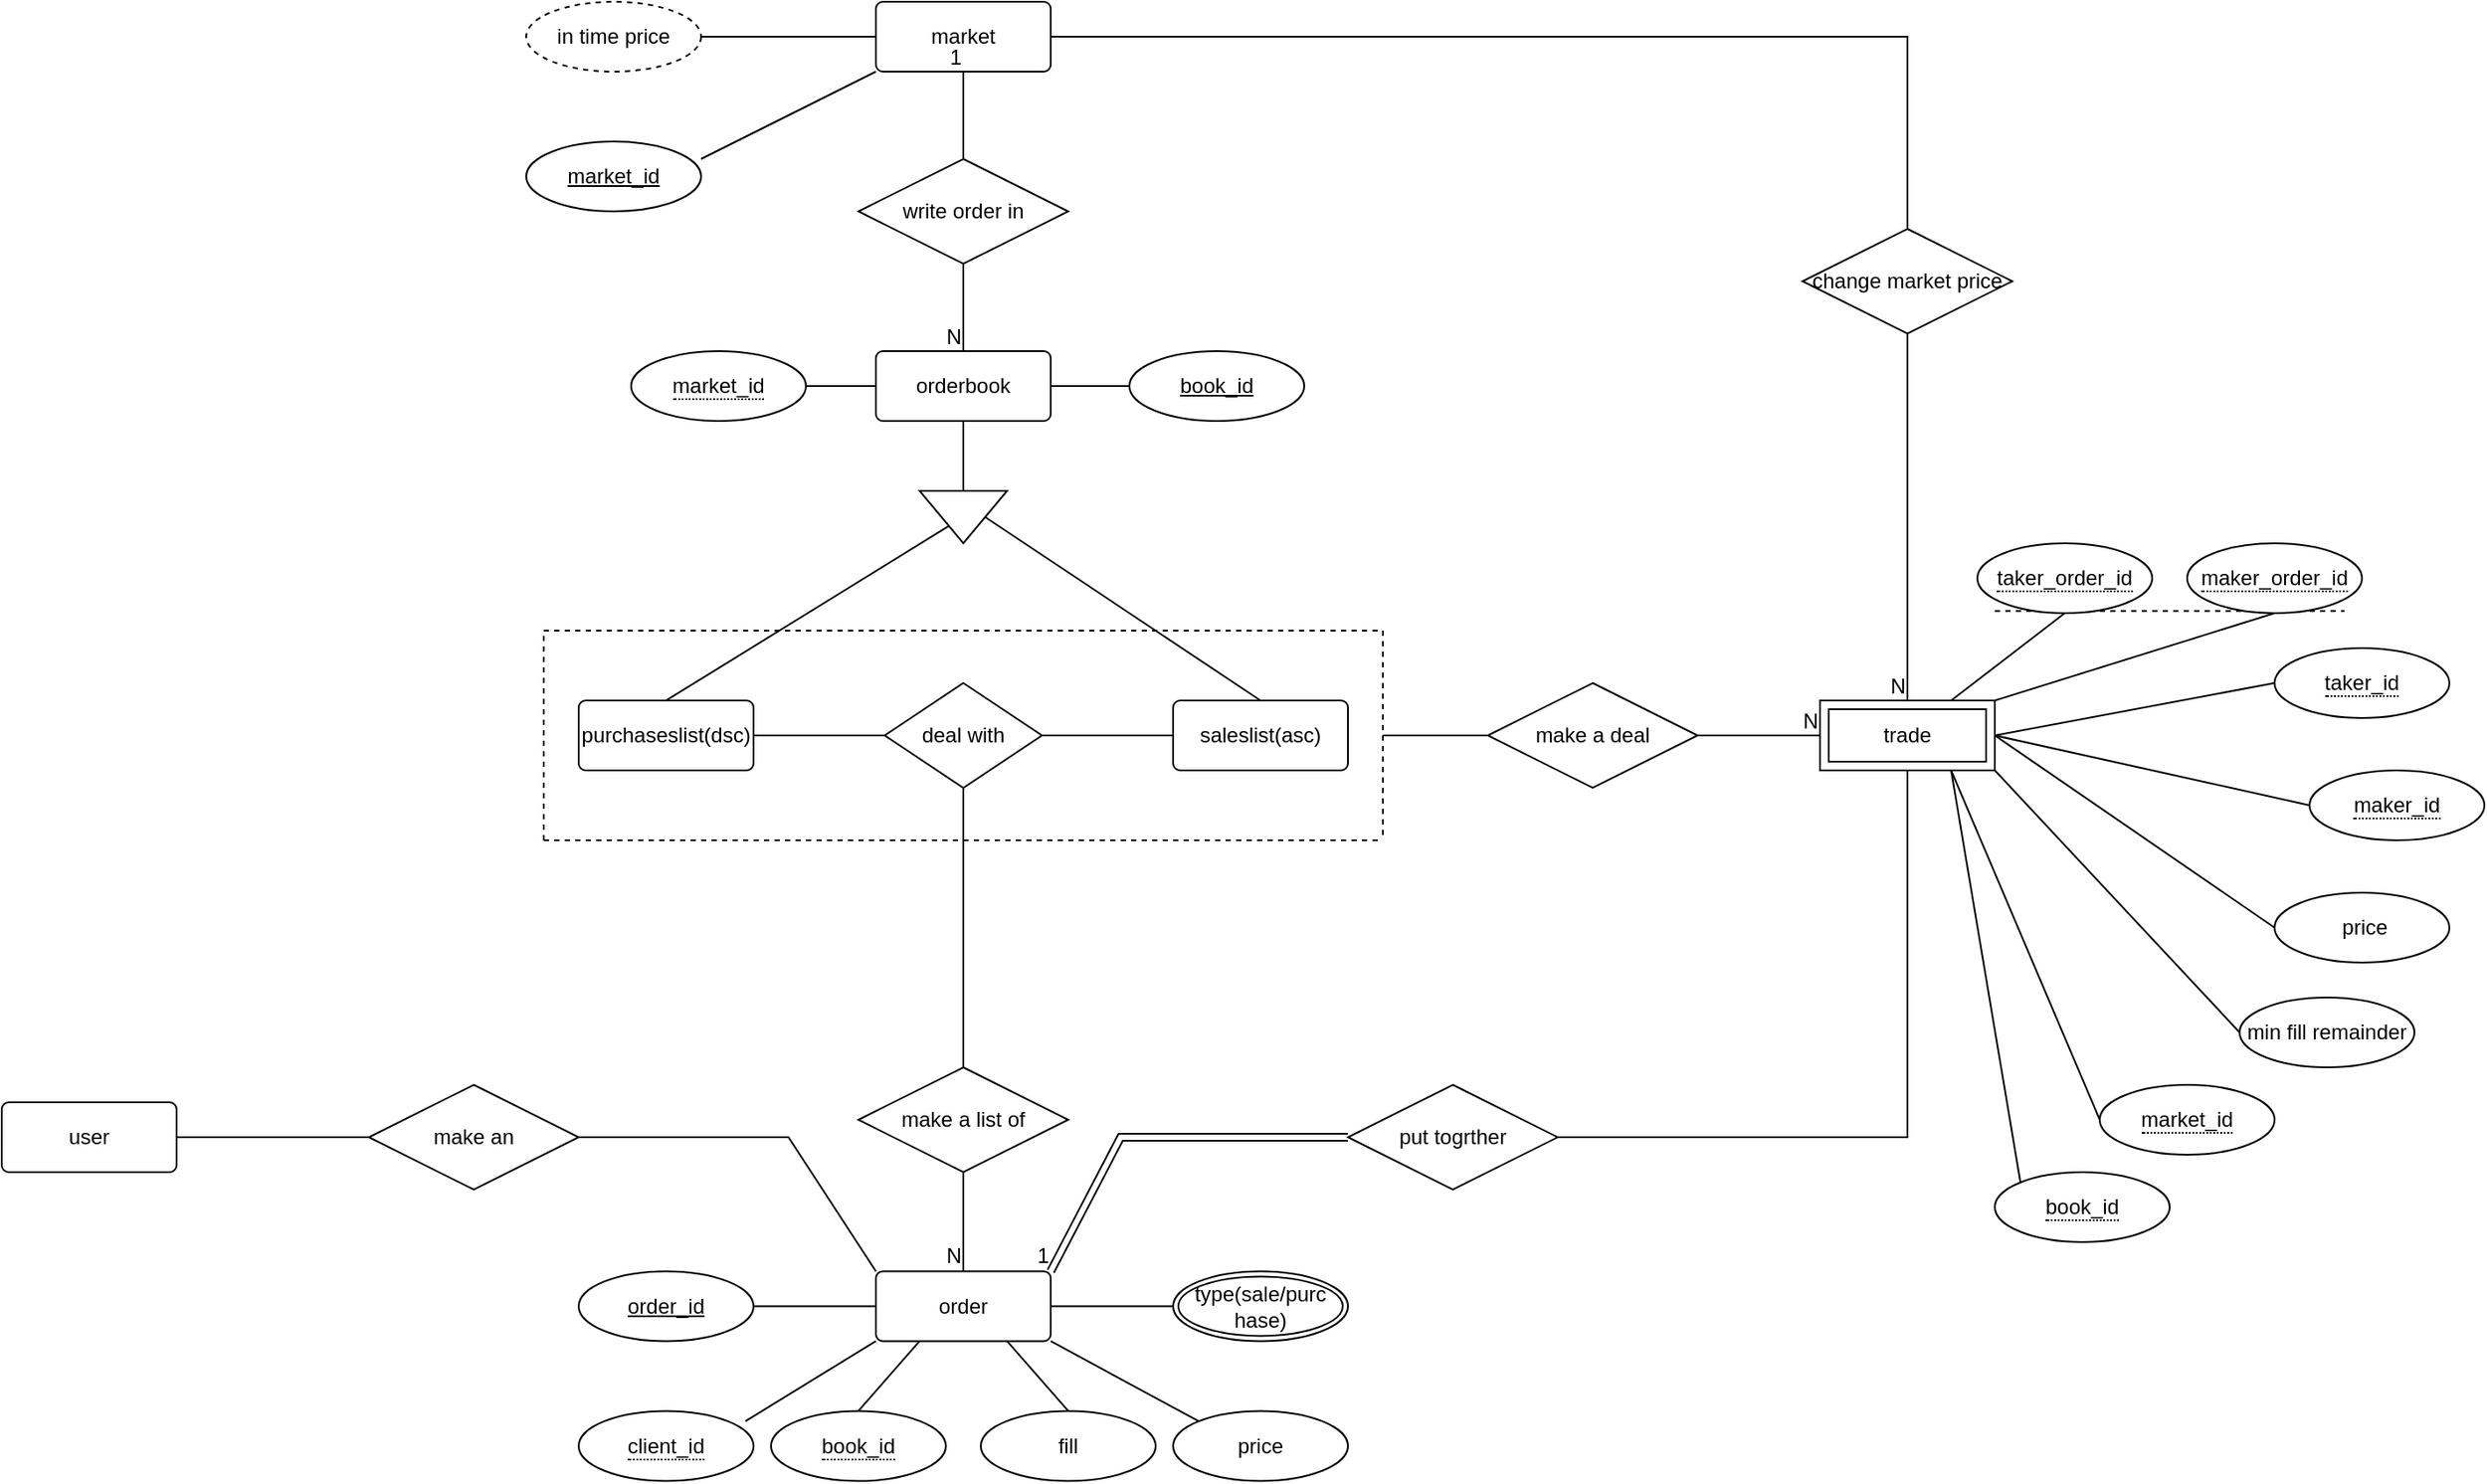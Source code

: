 <mxfile version="24.4.0" type="device">
  <diagram name="Page-1" id="jBr5MP4wOGQv4xboBG8C">
    <mxGraphModel dx="2463" dy="663" grid="1" gridSize="10" guides="1" tooltips="1" connect="1" arrows="1" fold="1" page="1" pageScale="1" pageWidth="850" pageHeight="1100" math="0" shadow="0">
      <root>
        <mxCell id="0" />
        <mxCell id="1" parent="0" />
        <mxCell id="2M9jYYgcKPKvZktC2pb6-4" value="orderbook" style="rounded=1;arcSize=10;whiteSpace=wrap;html=1;align=center;" vertex="1" parent="1">
          <mxGeometry x="230" y="230" width="100" height="40" as="geometry" />
        </mxCell>
        <mxCell id="2M9jYYgcKPKvZktC2pb6-6" value="market" style="rounded=1;arcSize=10;whiteSpace=wrap;html=1;align=center;" vertex="1" parent="1">
          <mxGeometry x="230" y="30" width="100" height="40" as="geometry" />
        </mxCell>
        <mxCell id="2M9jYYgcKPKvZktC2pb6-7" value="" style="triangle;whiteSpace=wrap;html=1;direction=south;" vertex="1" parent="1">
          <mxGeometry x="255" y="310" width="50" height="30" as="geometry" />
        </mxCell>
        <mxCell id="2M9jYYgcKPKvZktC2pb6-8" value="saleslist(asc)" style="rounded=1;arcSize=10;whiteSpace=wrap;html=1;align=center;" vertex="1" parent="1">
          <mxGeometry x="400" y="430" width="100" height="40" as="geometry" />
        </mxCell>
        <mxCell id="2M9jYYgcKPKvZktC2pb6-9" value="&lt;span&gt;&lt;span data-dobid=&quot;hdw&quot;&gt;purchases&lt;/span&gt;&lt;/span&gt;list(dsc)" style="rounded=1;arcSize=10;whiteSpace=wrap;html=1;align=center;" vertex="1" parent="1">
          <mxGeometry x="60" y="430" width="100" height="40" as="geometry" />
        </mxCell>
        <mxCell id="2M9jYYgcKPKvZktC2pb6-10" value="order" style="rounded=1;arcSize=10;whiteSpace=wrap;html=1;align=center;" vertex="1" parent="1">
          <mxGeometry x="230" y="756.72" width="100" height="40" as="geometry" />
        </mxCell>
        <mxCell id="2M9jYYgcKPKvZktC2pb6-12" value="" style="endArrow=none;html=1;rounded=0;exitX=0.5;exitY=1;exitDx=0;exitDy=0;entryX=0.5;entryY=0;entryDx=0;entryDy=0;" edge="1" parent="1" source="2M9jYYgcKPKvZktC2pb6-48" target="2M9jYYgcKPKvZktC2pb6-4">
          <mxGeometry relative="1" as="geometry">
            <mxPoint x="310" y="200" as="sourcePoint" />
            <mxPoint x="280" y="120" as="targetPoint" />
          </mxGeometry>
        </mxCell>
        <mxCell id="2M9jYYgcKPKvZktC2pb6-13" value="N" style="resizable=0;html=1;whiteSpace=wrap;align=right;verticalAlign=bottom;" connectable="0" vertex="1" parent="2M9jYYgcKPKvZktC2pb6-12">
          <mxGeometry x="1" relative="1" as="geometry" />
        </mxCell>
        <mxCell id="2M9jYYgcKPKvZktC2pb6-21" value="" style="endArrow=none;html=1;rounded=0;exitX=0.5;exitY=1;exitDx=0;exitDy=0;entryX=0;entryY=0.5;entryDx=0;entryDy=0;" edge="1" parent="1" source="2M9jYYgcKPKvZktC2pb6-4" target="2M9jYYgcKPKvZktC2pb6-7">
          <mxGeometry relative="1" as="geometry">
            <mxPoint x="200" y="300" as="sourcePoint" />
            <mxPoint x="360" y="300" as="targetPoint" />
          </mxGeometry>
        </mxCell>
        <mxCell id="2M9jYYgcKPKvZktC2pb6-22" value="" style="endArrow=none;html=1;rounded=0;exitX=0.5;exitY=0;exitDx=0;exitDy=0;entryX=0.5;entryY=0;entryDx=0;entryDy=0;" edge="1" parent="1" source="2M9jYYgcKPKvZktC2pb6-7" target="2M9jYYgcKPKvZktC2pb6-8">
          <mxGeometry relative="1" as="geometry">
            <mxPoint x="200" y="300" as="sourcePoint" />
            <mxPoint x="360" y="300" as="targetPoint" />
          </mxGeometry>
        </mxCell>
        <mxCell id="2M9jYYgcKPKvZktC2pb6-25" value="" style="endArrow=none;html=1;rounded=0;exitX=0.5;exitY=0;exitDx=0;exitDy=0;" edge="1" parent="1" source="2M9jYYgcKPKvZktC2pb6-9" target="2M9jYYgcKPKvZktC2pb6-7">
          <mxGeometry relative="1" as="geometry">
            <mxPoint x="200" y="300" as="sourcePoint" />
            <mxPoint x="360" y="300" as="targetPoint" />
          </mxGeometry>
        </mxCell>
        <mxCell id="2M9jYYgcKPKvZktC2pb6-37" value="fill" style="ellipse;whiteSpace=wrap;html=1;align=center;" vertex="1" parent="1">
          <mxGeometry x="290" y="836.72" width="100" height="40" as="geometry" />
        </mxCell>
        <mxCell id="2M9jYYgcKPKvZktC2pb6-40" value="" style="endArrow=none;html=1;rounded=0;entryX=0.5;entryY=0;entryDx=0;entryDy=0;exitX=0.75;exitY=1;exitDx=0;exitDy=0;" edge="1" parent="1" source="2M9jYYgcKPKvZktC2pb6-10" target="2M9jYYgcKPKvZktC2pb6-37">
          <mxGeometry relative="1" as="geometry">
            <mxPoint x="280" y="816.72" as="sourcePoint" />
            <mxPoint x="490" y="726.72" as="targetPoint" />
          </mxGeometry>
        </mxCell>
        <mxCell id="2M9jYYgcKPKvZktC2pb6-42" value="" style="endArrow=none;html=1;rounded=0;entryX=0;entryY=0.5;entryDx=0;entryDy=0;exitX=1;exitY=0.5;exitDx=0;exitDy=0;" edge="1" parent="1" source="2M9jYYgcKPKvZktC2pb6-10" target="2M9jYYgcKPKvZktC2pb6-93">
          <mxGeometry relative="1" as="geometry">
            <mxPoint x="160" y="776.72" as="sourcePoint" />
            <mxPoint x="375" y="776.72" as="targetPoint" />
          </mxGeometry>
        </mxCell>
        <mxCell id="2M9jYYgcKPKvZktC2pb6-44" value="price" style="ellipse;whiteSpace=wrap;html=1;align=center;" vertex="1" parent="1">
          <mxGeometry x="400" y="836.72" width="100" height="40" as="geometry" />
        </mxCell>
        <mxCell id="2M9jYYgcKPKvZktC2pb6-46" value="" style="endArrow=none;html=1;rounded=0;entryX=0;entryY=0;entryDx=0;entryDy=0;exitX=1;exitY=1;exitDx=0;exitDy=0;" edge="1" parent="1" source="2M9jYYgcKPKvZktC2pb6-10" target="2M9jYYgcKPKvZktC2pb6-44">
          <mxGeometry relative="1" as="geometry">
            <mxPoint x="130" y="616.72" as="sourcePoint" />
            <mxPoint x="290" y="616.72" as="targetPoint" />
          </mxGeometry>
        </mxCell>
        <mxCell id="2M9jYYgcKPKvZktC2pb6-48" value="write order in" style="shape=rhombus;perimeter=rhombusPerimeter;whiteSpace=wrap;html=1;align=center;" vertex="1" parent="1">
          <mxGeometry x="220" y="120" width="120" height="60" as="geometry" />
        </mxCell>
        <mxCell id="2M9jYYgcKPKvZktC2pb6-49" value="" style="endArrow=none;html=1;rounded=0;exitX=0.5;exitY=0;exitDx=0;exitDy=0;entryX=0.5;entryY=1;entryDx=0;entryDy=0;" edge="1" parent="1" source="2M9jYYgcKPKvZktC2pb6-48" target="2M9jYYgcKPKvZktC2pb6-6">
          <mxGeometry relative="1" as="geometry">
            <mxPoint x="405" y="90" as="sourcePoint" />
            <mxPoint x="565" y="90" as="targetPoint" />
          </mxGeometry>
        </mxCell>
        <mxCell id="2M9jYYgcKPKvZktC2pb6-50" value="1" style="resizable=0;html=1;whiteSpace=wrap;align=right;verticalAlign=bottom;" connectable="0" vertex="1" parent="2M9jYYgcKPKvZktC2pb6-49">
          <mxGeometry x="1" relative="1" as="geometry" />
        </mxCell>
        <mxCell id="2M9jYYgcKPKvZktC2pb6-51" value="deal with" style="shape=rhombus;perimeter=rhombusPerimeter;whiteSpace=wrap;html=1;align=center;" vertex="1" parent="1">
          <mxGeometry x="235" y="420" width="90" height="60" as="geometry" />
        </mxCell>
        <mxCell id="2M9jYYgcKPKvZktC2pb6-52" value="" style="endArrow=none;html=1;rounded=0;exitX=1;exitY=0.5;exitDx=0;exitDy=0;entryX=0;entryY=0.5;entryDx=0;entryDy=0;" edge="1" parent="1" source="2M9jYYgcKPKvZktC2pb6-9" target="2M9jYYgcKPKvZktC2pb6-51">
          <mxGeometry relative="1" as="geometry">
            <mxPoint x="240" y="450" as="sourcePoint" />
            <mxPoint x="400" y="450" as="targetPoint" />
          </mxGeometry>
        </mxCell>
        <mxCell id="2M9jYYgcKPKvZktC2pb6-53" value="" style="endArrow=none;html=1;rounded=0;exitX=1;exitY=0.5;exitDx=0;exitDy=0;entryX=0;entryY=0.5;entryDx=0;entryDy=0;" edge="1" parent="1" source="2M9jYYgcKPKvZktC2pb6-51" target="2M9jYYgcKPKvZktC2pb6-8">
          <mxGeometry relative="1" as="geometry">
            <mxPoint x="240" y="450" as="sourcePoint" />
            <mxPoint x="400" y="450" as="targetPoint" />
          </mxGeometry>
        </mxCell>
        <mxCell id="2M9jYYgcKPKvZktC2pb6-57" value="" style="endArrow=none;dashed=1;html=1;rounded=0;" edge="1" parent="1">
          <mxGeometry width="50" height="50" relative="1" as="geometry">
            <mxPoint x="40" y="510" as="sourcePoint" />
            <mxPoint x="520" y="510" as="targetPoint" />
          </mxGeometry>
        </mxCell>
        <mxCell id="2M9jYYgcKPKvZktC2pb6-58" value="" style="endArrow=none;dashed=1;html=1;rounded=0;" edge="1" parent="1">
          <mxGeometry width="50" height="50" relative="1" as="geometry">
            <mxPoint x="520" y="390" as="sourcePoint" />
            <mxPoint x="520" y="510" as="targetPoint" />
          </mxGeometry>
        </mxCell>
        <mxCell id="2M9jYYgcKPKvZktC2pb6-59" value="" style="endArrow=none;dashed=1;html=1;rounded=0;" edge="1" parent="1">
          <mxGeometry width="50" height="50" relative="1" as="geometry">
            <mxPoint x="40" y="510" as="sourcePoint" />
            <mxPoint x="40" y="390" as="targetPoint" />
          </mxGeometry>
        </mxCell>
        <mxCell id="2M9jYYgcKPKvZktC2pb6-60" value="" style="endArrow=none;dashed=1;html=1;rounded=0;" edge="1" parent="1">
          <mxGeometry width="50" height="50" relative="1" as="geometry">
            <mxPoint x="40" y="390" as="sourcePoint" />
            <mxPoint x="520" y="390" as="targetPoint" />
          </mxGeometry>
        </mxCell>
        <mxCell id="2M9jYYgcKPKvZktC2pb6-61" value="" style="endArrow=none;html=1;rounded=0;exitX=0.5;exitY=1;exitDx=0;exitDy=0;entryX=0.5;entryY=0;entryDx=0;entryDy=0;" edge="1" parent="1" source="2M9jYYgcKPKvZktC2pb6-63" target="2M9jYYgcKPKvZktC2pb6-10">
          <mxGeometry relative="1" as="geometry">
            <mxPoint x="240" y="630" as="sourcePoint" />
            <mxPoint x="400" y="630" as="targetPoint" />
          </mxGeometry>
        </mxCell>
        <mxCell id="2M9jYYgcKPKvZktC2pb6-62" value="N" style="resizable=0;html=1;whiteSpace=wrap;align=right;verticalAlign=bottom;" connectable="0" vertex="1" parent="2M9jYYgcKPKvZktC2pb6-61">
          <mxGeometry x="1" relative="1" as="geometry" />
        </mxCell>
        <mxCell id="2M9jYYgcKPKvZktC2pb6-63" value="make a list of" style="shape=rhombus;perimeter=rhombusPerimeter;whiteSpace=wrap;html=1;align=center;" vertex="1" parent="1">
          <mxGeometry x="220" y="640" width="120" height="60" as="geometry" />
        </mxCell>
        <mxCell id="2M9jYYgcKPKvZktC2pb6-64" value="" style="endArrow=none;html=1;rounded=0;entryX=0.5;entryY=0;entryDx=0;entryDy=0;" edge="1" parent="1" target="2M9jYYgcKPKvZktC2pb6-63">
          <mxGeometry relative="1" as="geometry">
            <mxPoint x="280" y="480" as="sourcePoint" />
            <mxPoint x="400" y="480" as="targetPoint" />
          </mxGeometry>
        </mxCell>
        <mxCell id="2M9jYYgcKPKvZktC2pb6-66" value="make a deal" style="shape=rhombus;perimeter=rhombusPerimeter;whiteSpace=wrap;html=1;align=center;" vertex="1" parent="1">
          <mxGeometry x="580" y="420" width="120" height="60" as="geometry" />
        </mxCell>
        <mxCell id="2M9jYYgcKPKvZktC2pb6-67" value="" style="endArrow=none;html=1;rounded=0;entryX=0;entryY=0.5;entryDx=0;entryDy=0;" edge="1" parent="1" target="2M9jYYgcKPKvZktC2pb6-66">
          <mxGeometry relative="1" as="geometry">
            <mxPoint x="520" y="450" as="sourcePoint" />
            <mxPoint x="710" y="530" as="targetPoint" />
          </mxGeometry>
        </mxCell>
        <mxCell id="2M9jYYgcKPKvZktC2pb6-68" value="" style="endArrow=none;html=1;rounded=0;exitX=1;exitY=0.5;exitDx=0;exitDy=0;entryX=0;entryY=0.5;entryDx=0;entryDy=0;" edge="1" parent="1" source="2M9jYYgcKPKvZktC2pb6-66">
          <mxGeometry relative="1" as="geometry">
            <mxPoint x="650" y="560" as="sourcePoint" />
            <mxPoint x="770" y="450" as="targetPoint" />
          </mxGeometry>
        </mxCell>
        <mxCell id="2M9jYYgcKPKvZktC2pb6-69" value="N" style="resizable=0;html=1;whiteSpace=wrap;align=right;verticalAlign=bottom;" connectable="0" vertex="1" parent="2M9jYYgcKPKvZktC2pb6-68">
          <mxGeometry x="1" relative="1" as="geometry" />
        </mxCell>
        <mxCell id="2M9jYYgcKPKvZktC2pb6-70" value="put togrther" style="shape=rhombus;perimeter=rhombusPerimeter;whiteSpace=wrap;html=1;align=center;" vertex="1" parent="1">
          <mxGeometry x="500" y="650" width="120" height="60" as="geometry" />
        </mxCell>
        <mxCell id="2M9jYYgcKPKvZktC2pb6-74" value="" style="endArrow=none;html=1;rounded=0;entryX=0.5;entryY=1;entryDx=0;entryDy=0;exitX=1;exitY=0.5;exitDx=0;exitDy=0;" edge="1" parent="1" source="2M9jYYgcKPKvZktC2pb6-70">
          <mxGeometry relative="1" as="geometry">
            <mxPoint x="240" y="610" as="sourcePoint" />
            <mxPoint x="820" y="470" as="targetPoint" />
            <Array as="points">
              <mxPoint x="820" y="680" />
            </Array>
          </mxGeometry>
        </mxCell>
        <mxCell id="2M9jYYgcKPKvZktC2pb6-76" value="" style="endArrow=none;html=1;rounded=0;exitX=1;exitY=0.5;exitDx=0;exitDy=0;entryX=0;entryY=0.5;entryDx=0;entryDy=0;" edge="1" parent="1" source="2M9jYYgcKPKvZktC2pb6-94" target="2M9jYYgcKPKvZktC2pb6-6">
          <mxGeometry relative="1" as="geometry">
            <mxPoint x="130" y="50.0" as="sourcePoint" />
            <mxPoint x="400" y="200" as="targetPoint" />
          </mxGeometry>
        </mxCell>
        <mxCell id="2M9jYYgcKPKvZktC2pb6-77" value="change market price" style="shape=rhombus;perimeter=rhombusPerimeter;whiteSpace=wrap;html=1;align=center;" vertex="1" parent="1">
          <mxGeometry x="760" y="160" width="120" height="60" as="geometry" />
        </mxCell>
        <mxCell id="2M9jYYgcKPKvZktC2pb6-78" value="" style="endArrow=none;html=1;rounded=0;exitX=1;exitY=0.5;exitDx=0;exitDy=0;entryX=0.5;entryY=0;entryDx=0;entryDy=0;" edge="1" parent="1" source="2M9jYYgcKPKvZktC2pb6-6" target="2M9jYYgcKPKvZktC2pb6-77">
          <mxGeometry relative="1" as="geometry">
            <mxPoint x="410" y="49.5" as="sourcePoint" />
            <mxPoint x="570" y="49.5" as="targetPoint" />
            <Array as="points">
              <mxPoint x="820" y="50" />
            </Array>
          </mxGeometry>
        </mxCell>
        <mxCell id="2M9jYYgcKPKvZktC2pb6-79" value="" style="endArrow=none;html=1;rounded=0;entryX=0.5;entryY=0;entryDx=0;entryDy=0;exitX=0.5;exitY=1;exitDx=0;exitDy=0;" edge="1" parent="1" source="2M9jYYgcKPKvZktC2pb6-77">
          <mxGeometry relative="1" as="geometry">
            <mxPoint x="240" y="300" as="sourcePoint" />
            <mxPoint x="820" y="430" as="targetPoint" />
          </mxGeometry>
        </mxCell>
        <mxCell id="2M9jYYgcKPKvZktC2pb6-80" value="N" style="resizable=0;html=1;whiteSpace=wrap;align=right;verticalAlign=bottom;" connectable="0" vertex="1" parent="2M9jYYgcKPKvZktC2pb6-79">
          <mxGeometry x="1" relative="1" as="geometry" />
        </mxCell>
        <mxCell id="2M9jYYgcKPKvZktC2pb6-81" value="&amp;nbsp;price" style="ellipse;whiteSpace=wrap;html=1;align=center;" vertex="1" parent="1">
          <mxGeometry x="1030" y="540" width="100" height="40" as="geometry" />
        </mxCell>
        <mxCell id="2M9jYYgcKPKvZktC2pb6-84" value="min fill remainder" style="ellipse;whiteSpace=wrap;html=1;align=center;" vertex="1" parent="1">
          <mxGeometry x="1010" y="600" width="100" height="40" as="geometry" />
        </mxCell>
        <mxCell id="2M9jYYgcKPKvZktC2pb6-85" value="" style="endArrow=none;html=1;rounded=0;exitX=1;exitY=0.5;exitDx=0;exitDy=0;entryX=0;entryY=0.5;entryDx=0;entryDy=0;" edge="1" parent="1">
          <mxGeometry relative="1" as="geometry">
            <mxPoint x="870" y="450" as="sourcePoint" />
            <mxPoint x="1030" y="420" as="targetPoint" />
          </mxGeometry>
        </mxCell>
        <mxCell id="2M9jYYgcKPKvZktC2pb6-86" value="" style="endArrow=none;html=1;rounded=0;exitX=1;exitY=0.5;exitDx=0;exitDy=0;entryX=0;entryY=0.5;entryDx=0;entryDy=0;" edge="1" parent="1">
          <mxGeometry relative="1" as="geometry">
            <mxPoint x="870" y="450" as="sourcePoint" />
            <mxPoint x="1050" y="490" as="targetPoint" />
          </mxGeometry>
        </mxCell>
        <mxCell id="2M9jYYgcKPKvZktC2pb6-87" value="" style="endArrow=none;html=1;rounded=0;exitX=1;exitY=0.5;exitDx=0;exitDy=0;entryX=0;entryY=0.5;entryDx=0;entryDy=0;" edge="1" parent="1" target="2M9jYYgcKPKvZktC2pb6-81">
          <mxGeometry relative="1" as="geometry">
            <mxPoint x="870" y="450" as="sourcePoint" />
            <mxPoint x="1230" y="390" as="targetPoint" />
          </mxGeometry>
        </mxCell>
        <mxCell id="2M9jYYgcKPKvZktC2pb6-88" value="" style="endArrow=none;html=1;rounded=0;exitX=1;exitY=1;exitDx=0;exitDy=0;entryX=0;entryY=0.5;entryDx=0;entryDy=0;" edge="1" parent="1" source="2M9jYYgcKPKvZktC2pb6-97" target="2M9jYYgcKPKvZktC2pb6-84">
          <mxGeometry relative="1" as="geometry">
            <mxPoint x="870" y="450" as="sourcePoint" />
            <mxPoint x="1230" y="390" as="targetPoint" />
          </mxGeometry>
        </mxCell>
        <mxCell id="2M9jYYgcKPKvZktC2pb6-89" value="book_id" style="ellipse;whiteSpace=wrap;html=1;align=center;fontStyle=4;" vertex="1" parent="1">
          <mxGeometry x="375" y="230" width="100" height="40" as="geometry" />
        </mxCell>
        <mxCell id="2M9jYYgcKPKvZktC2pb6-90" value="" style="endArrow=none;html=1;rounded=0;exitX=1;exitY=0.5;exitDx=0;exitDy=0;entryX=0;entryY=0.5;entryDx=0;entryDy=0;" edge="1" parent="1" source="2M9jYYgcKPKvZktC2pb6-4" target="2M9jYYgcKPKvZktC2pb6-89">
          <mxGeometry relative="1" as="geometry">
            <mxPoint x="340" y="380" as="sourcePoint" />
            <mxPoint x="500" y="380" as="targetPoint" />
          </mxGeometry>
        </mxCell>
        <mxCell id="2M9jYYgcKPKvZktC2pb6-91" value="order_id" style="ellipse;whiteSpace=wrap;html=1;align=center;fontStyle=4;" vertex="1" parent="1">
          <mxGeometry x="60" y="756.72" width="100" height="40" as="geometry" />
        </mxCell>
        <mxCell id="2M9jYYgcKPKvZktC2pb6-92" value="" style="endArrow=none;html=1;rounded=0;entryX=1;entryY=0.5;entryDx=0;entryDy=0;exitX=0;exitY=0.5;exitDx=0;exitDy=0;" edge="1" parent="1" source="2M9jYYgcKPKvZktC2pb6-10" target="2M9jYYgcKPKvZktC2pb6-91">
          <mxGeometry relative="1" as="geometry">
            <mxPoint x="290" y="620" as="sourcePoint" />
            <mxPoint x="450" y="620" as="targetPoint" />
          </mxGeometry>
        </mxCell>
        <mxCell id="2M9jYYgcKPKvZktC2pb6-93" value="&lt;div&gt;type(sale/purc&lt;/div&gt;&lt;div&gt;hase)&lt;/div&gt;" style="ellipse;shape=doubleEllipse;margin=3;whiteSpace=wrap;html=1;align=center;" vertex="1" parent="1">
          <mxGeometry x="400" y="756.72" width="100" height="40" as="geometry" />
        </mxCell>
        <mxCell id="2M9jYYgcKPKvZktC2pb6-94" value="in time price" style="ellipse;whiteSpace=wrap;html=1;align=center;dashed=1;" vertex="1" parent="1">
          <mxGeometry x="30" y="30" width="100" height="40" as="geometry" />
        </mxCell>
        <mxCell id="2M9jYYgcKPKvZktC2pb6-96" value="" style="endArrow=none;html=1;rounded=0;exitX=1;exitY=0;exitDx=0;exitDy=0;entryX=0;entryY=1;entryDx=0;entryDy=0;" edge="1" parent="1" target="2M9jYYgcKPKvZktC2pb6-10">
          <mxGeometry relative="1" as="geometry">
            <mxPoint x="155.355" y="842.578" as="sourcePoint" />
            <mxPoint x="450" y="610" as="targetPoint" />
          </mxGeometry>
        </mxCell>
        <mxCell id="2M9jYYgcKPKvZktC2pb6-97" value="&lt;div&gt;trade&lt;/div&gt;" style="shape=ext;margin=3;double=1;whiteSpace=wrap;html=1;align=center;" vertex="1" parent="1">
          <mxGeometry x="770" y="430" width="100" height="40" as="geometry" />
        </mxCell>
        <mxCell id="2M9jYYgcKPKvZktC2pb6-100" value="" style="endArrow=none;html=1;rounded=0;exitX=0.75;exitY=0;exitDx=0;exitDy=0;entryX=0.5;entryY=1;entryDx=0;entryDy=0;" edge="1" parent="1" source="2M9jYYgcKPKvZktC2pb6-97">
          <mxGeometry relative="1" as="geometry">
            <mxPoint x="290" y="370" as="sourcePoint" />
            <mxPoint x="910" y="380" as="targetPoint" />
          </mxGeometry>
        </mxCell>
        <mxCell id="2M9jYYgcKPKvZktC2pb6-101" value="" style="endArrow=none;html=1;rounded=0;exitX=1;exitY=0;exitDx=0;exitDy=0;entryX=0.5;entryY=1;entryDx=0;entryDy=0;" edge="1" parent="1" source="2M9jYYgcKPKvZktC2pb6-97">
          <mxGeometry relative="1" as="geometry">
            <mxPoint x="290" y="370" as="sourcePoint" />
            <mxPoint x="1030" y="380" as="targetPoint" />
          </mxGeometry>
        </mxCell>
        <mxCell id="2M9jYYgcKPKvZktC2pb6-102" value="" style="endArrow=none;dashed=1;html=1;rounded=0;" edge="1" parent="1">
          <mxGeometry width="50" height="50" relative="1" as="geometry">
            <mxPoint x="870" y="378.75" as="sourcePoint" />
            <mxPoint x="1070" y="378.75" as="targetPoint" />
            <Array as="points">
              <mxPoint x="970" y="378.75" />
            </Array>
          </mxGeometry>
        </mxCell>
        <mxCell id="2M9jYYgcKPKvZktC2pb6-105" value="" style="endArrow=none;html=1;rounded=0;entryX=0;entryY=0.5;entryDx=0;entryDy=0;exitX=0.75;exitY=1;exitDx=0;exitDy=0;" edge="1" parent="1" source="2M9jYYgcKPKvZktC2pb6-97">
          <mxGeometry relative="1" as="geometry">
            <mxPoint x="280" y="350" as="sourcePoint" />
            <mxPoint x="930" y="670" as="targetPoint" />
          </mxGeometry>
        </mxCell>
        <mxCell id="2M9jYYgcKPKvZktC2pb6-106" value="&lt;span style=&quot;border-bottom: 1px dotted&quot;&gt;market_id&lt;/span&gt;" style="ellipse;whiteSpace=wrap;html=1;align=center;" vertex="1" parent="1">
          <mxGeometry x="930" y="650" width="100" height="40" as="geometry" />
        </mxCell>
        <mxCell id="2M9jYYgcKPKvZktC2pb6-109" value="" style="endArrow=none;html=1;rounded=0;exitX=1;exitY=0.5;exitDx=0;exitDy=0;entryX=0;entryY=1;entryDx=0;entryDy=0;" edge="1" parent="1" target="2M9jYYgcKPKvZktC2pb6-6">
          <mxGeometry relative="1" as="geometry">
            <mxPoint x="130" y="120.0" as="sourcePoint" />
            <mxPoint x="440" y="170" as="targetPoint" />
          </mxGeometry>
        </mxCell>
        <mxCell id="2M9jYYgcKPKvZktC2pb6-113" value="&lt;div&gt;&lt;span style=&quot;border-bottom: 1px dotted&quot;&gt;client_id&lt;/span&gt;&lt;/div&gt;&lt;div&gt;&lt;span style=&quot;border-bottom: 1px dotted&quot;&gt;&lt;/span&gt;&lt;/div&gt;" style="ellipse;whiteSpace=wrap;html=1;align=center;" vertex="1" parent="1">
          <mxGeometry x="60" y="836.72" width="100" height="40" as="geometry" />
        </mxCell>
        <mxCell id="2M9jYYgcKPKvZktC2pb6-115" value="market_id" style="ellipse;whiteSpace=wrap;html=1;align=center;fontStyle=4;" vertex="1" parent="1">
          <mxGeometry x="30" y="110" width="100" height="40" as="geometry" />
        </mxCell>
        <mxCell id="2M9jYYgcKPKvZktC2pb6-116" value="make an" style="shape=rhombus;perimeter=rhombusPerimeter;whiteSpace=wrap;html=1;align=center;" vertex="1" parent="1">
          <mxGeometry x="-60" y="650" width="120" height="60" as="geometry" />
        </mxCell>
        <mxCell id="2M9jYYgcKPKvZktC2pb6-117" value="" style="endArrow=none;html=1;rounded=0;exitX=1;exitY=0.5;exitDx=0;exitDy=0;entryX=0;entryY=0;entryDx=0;entryDy=0;" edge="1" parent="1" source="2M9jYYgcKPKvZktC2pb6-116" target="2M9jYYgcKPKvZktC2pb6-10">
          <mxGeometry relative="1" as="geometry">
            <mxPoint x="550" y="670" as="sourcePoint" />
            <mxPoint x="710" y="670" as="targetPoint" />
            <Array as="points">
              <mxPoint x="180" y="680" />
            </Array>
          </mxGeometry>
        </mxCell>
        <mxCell id="2M9jYYgcKPKvZktC2pb6-118" value="user" style="rounded=1;arcSize=10;whiteSpace=wrap;html=1;align=center;" vertex="1" parent="1">
          <mxGeometry x="-270" y="660" width="100" height="40" as="geometry" />
        </mxCell>
        <mxCell id="2M9jYYgcKPKvZktC2pb6-119" value="" style="endArrow=none;html=1;rounded=0;exitX=1;exitY=0.5;exitDx=0;exitDy=0;entryX=0;entryY=0.5;entryDx=0;entryDy=0;" edge="1" parent="1" source="2M9jYYgcKPKvZktC2pb6-118" target="2M9jYYgcKPKvZktC2pb6-116">
          <mxGeometry relative="1" as="geometry">
            <mxPoint x="310" y="700" as="sourcePoint" />
            <mxPoint x="470" y="700" as="targetPoint" />
          </mxGeometry>
        </mxCell>
        <mxCell id="2M9jYYgcKPKvZktC2pb6-120" value="&lt;span style=&quot;border-bottom: 1px dotted&quot;&gt;book_id&lt;br&gt;&lt;/span&gt;" style="ellipse;whiteSpace=wrap;html=1;align=center;" vertex="1" parent="1">
          <mxGeometry x="870" y="700" width="100" height="40" as="geometry" />
        </mxCell>
        <mxCell id="2M9jYYgcKPKvZktC2pb6-121" value="" style="endArrow=none;html=1;rounded=0;entryX=0;entryY=0;entryDx=0;entryDy=0;exitX=0.75;exitY=1;exitDx=0;exitDy=0;" edge="1" parent="1" source="2M9jYYgcKPKvZktC2pb6-97" target="2M9jYYgcKPKvZktC2pb6-120">
          <mxGeometry relative="1" as="geometry">
            <mxPoint x="310" y="530" as="sourcePoint" />
            <mxPoint x="470" y="530" as="targetPoint" />
          </mxGeometry>
        </mxCell>
        <mxCell id="2M9jYYgcKPKvZktC2pb6-122" value="&lt;div&gt;&lt;span style=&quot;border-bottom: 1px dotted&quot;&gt;taker_id&lt;/span&gt;&lt;/div&gt;&lt;div&gt;&lt;span style=&quot;border-bottom: 1px dotted&quot;&gt;&lt;/span&gt;&lt;/div&gt;" style="ellipse;whiteSpace=wrap;html=1;align=center;" vertex="1" parent="1">
          <mxGeometry x="1030" y="400" width="100" height="40" as="geometry" />
        </mxCell>
        <mxCell id="2M9jYYgcKPKvZktC2pb6-123" value="&lt;span style=&quot;border-bottom: 1px dotted&quot;&gt;maker_id&lt;br&gt;&lt;/span&gt;" style="ellipse;whiteSpace=wrap;html=1;align=center;" vertex="1" parent="1">
          <mxGeometry x="1050" y="470" width="100" height="40" as="geometry" />
        </mxCell>
        <mxCell id="2M9jYYgcKPKvZktC2pb6-128" value="&lt;span style=&quot;border-bottom: 1px dotted&quot;&gt;maker_order_id&lt;br&gt;&lt;/span&gt;" style="ellipse;whiteSpace=wrap;html=1;align=center;" vertex="1" parent="1">
          <mxGeometry x="980" y="340" width="100" height="40" as="geometry" />
        </mxCell>
        <mxCell id="2M9jYYgcKPKvZktC2pb6-129" value="" style="endArrow=none;dashed=1;html=1;rounded=0;entryX=1;entryY=1;entryDx=0;entryDy=0;exitX=0;exitY=1;exitDx=0;exitDy=0;" edge="1" parent="1" target="2M9jYYgcKPKvZktC2pb6-126">
          <mxGeometry width="50" height="50" relative="1" as="geometry">
            <mxPoint x="874.645" y="374.142" as="sourcePoint" />
            <mxPoint x="1065.355" y="374.142" as="targetPoint" />
          </mxGeometry>
        </mxCell>
        <mxCell id="2M9jYYgcKPKvZktC2pb6-126" value="&lt;span style=&quot;border-bottom: 1px dotted&quot;&gt;taker_order_id&lt;br&gt;&lt;/span&gt;" style="ellipse;whiteSpace=wrap;html=1;align=center;" vertex="1" parent="1">
          <mxGeometry x="860" y="340" width="100" height="40" as="geometry" />
        </mxCell>
        <mxCell id="2M9jYYgcKPKvZktC2pb6-132" value="&lt;span style=&quot;border-bottom: 1px dotted&quot;&gt;book_id&lt;br&gt;&lt;/span&gt;" style="ellipse;whiteSpace=wrap;html=1;align=center;" vertex="1" parent="1">
          <mxGeometry x="170" y="836.72" width="100" height="40" as="geometry" />
        </mxCell>
        <mxCell id="2M9jYYgcKPKvZktC2pb6-133" value="" style="endArrow=none;html=1;rounded=0;exitX=0.5;exitY=0;exitDx=0;exitDy=0;entryX=0.25;entryY=1;entryDx=0;entryDy=0;" edge="1" parent="1" source="2M9jYYgcKPKvZktC2pb6-132" target="2M9jYYgcKPKvZktC2pb6-10">
          <mxGeometry relative="1" as="geometry">
            <mxPoint x="310" y="650" as="sourcePoint" />
            <mxPoint x="470" y="650" as="targetPoint" />
          </mxGeometry>
        </mxCell>
        <mxCell id="2M9jYYgcKPKvZktC2pb6-136" value="&lt;span style=&quot;border-bottom: 1px dotted&quot;&gt;market_id&lt;br&gt;&lt;/span&gt;" style="ellipse;whiteSpace=wrap;html=1;align=center;" vertex="1" parent="1">
          <mxGeometry x="90" y="230" width="100" height="40" as="geometry" />
        </mxCell>
        <mxCell id="2M9jYYgcKPKvZktC2pb6-137" value="" style="endArrow=none;html=1;rounded=0;exitX=1;exitY=0.5;exitDx=0;exitDy=0;entryX=0;entryY=0.5;entryDx=0;entryDy=0;" edge="1" parent="1" source="2M9jYYgcKPKvZktC2pb6-136" target="2M9jYYgcKPKvZktC2pb6-4">
          <mxGeometry relative="1" as="geometry">
            <mxPoint x="310" y="170" as="sourcePoint" />
            <mxPoint x="470" y="170" as="targetPoint" />
          </mxGeometry>
        </mxCell>
        <mxCell id="2M9jYYgcKPKvZktC2pb6-138" value="" style="shape=link;html=1;rounded=0;exitX=0;exitY=0.5;exitDx=0;exitDy=0;entryX=1;entryY=0;entryDx=0;entryDy=0;" edge="1" parent="1" source="2M9jYYgcKPKvZktC2pb6-70" target="2M9jYYgcKPKvZktC2pb6-10">
          <mxGeometry relative="1" as="geometry">
            <mxPoint x="310" y="550" as="sourcePoint" />
            <mxPoint x="470" y="550" as="targetPoint" />
            <Array as="points">
              <mxPoint x="370" y="680" />
            </Array>
          </mxGeometry>
        </mxCell>
        <mxCell id="2M9jYYgcKPKvZktC2pb6-139" value="1" style="resizable=0;html=1;whiteSpace=wrap;align=right;verticalAlign=bottom;" connectable="0" vertex="1" parent="2M9jYYgcKPKvZktC2pb6-138">
          <mxGeometry x="1" relative="1" as="geometry" />
        </mxCell>
      </root>
    </mxGraphModel>
  </diagram>
</mxfile>
